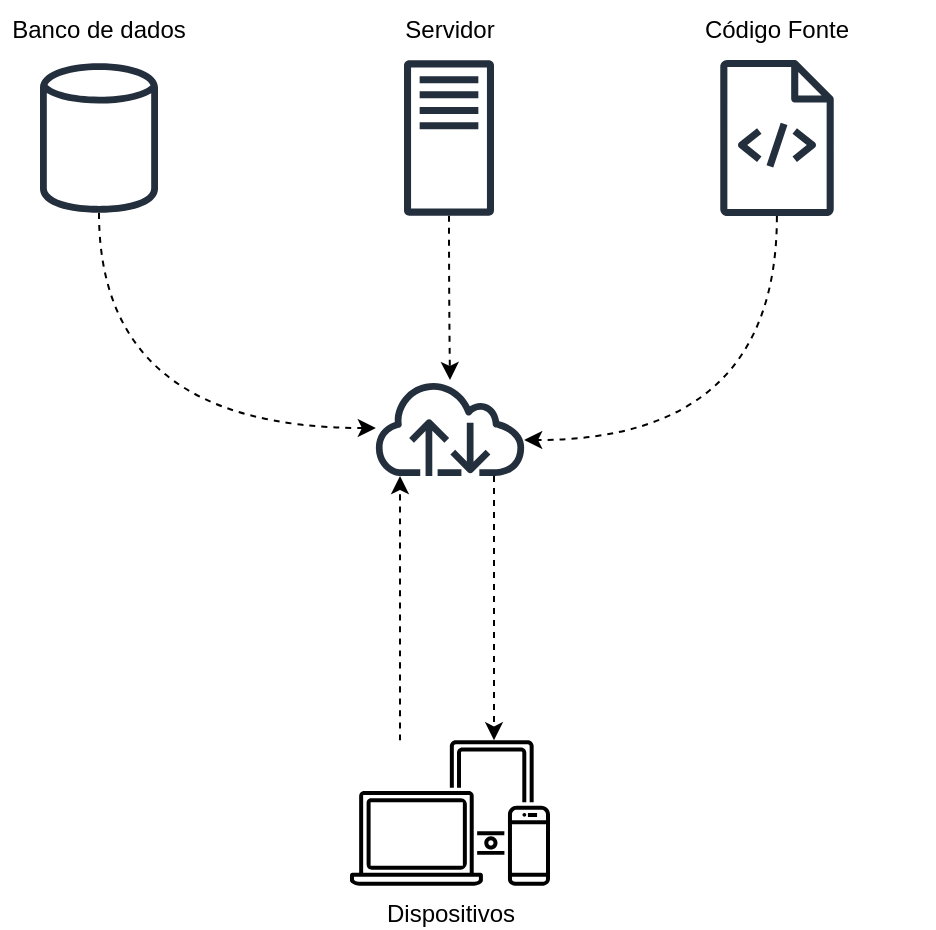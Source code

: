 <mxfile version="21.8.1" type="github">
  <diagram id="Ht1M8jgEwFfnCIfOTk4-" name="Page-1">
    <mxGraphModel dx="1155" dy="693" grid="1" gridSize="10" guides="1" tooltips="1" connect="1" arrows="1" fold="1" page="1" pageScale="1" pageWidth="1169" pageHeight="827" math="0" shadow="0">
      <root>
        <mxCell id="0" />
        <mxCell id="1" parent="0" />
        <mxCell id="JB2YJQ7nlF4_92oqd34S-10" style="edgeStyle=orthogonalEdgeStyle;rounded=0;orthogonalLoop=1;jettySize=auto;html=1;curved=1;dashed=1;" edge="1" parent="1" source="JB2YJQ7nlF4_92oqd34S-1" target="JB2YJQ7nlF4_92oqd34S-2">
          <mxGeometry relative="1" as="geometry">
            <Array as="points">
              <mxPoint x="560" y="530" />
              <mxPoint x="560" y="530" />
            </Array>
          </mxGeometry>
        </mxCell>
        <mxCell id="JB2YJQ7nlF4_92oqd34S-1" value="&lt;font color=&quot;#000000&quot;&gt;Dispositivos&lt;/font&gt;" style="sketch=0;outlineConnect=0;gradientColor=none;fontColor=#545B64;strokeColor=none;fillColor=#000000;dashed=0;verticalLabelPosition=bottom;verticalAlign=top;align=center;html=1;fontSize=12;fontStyle=0;aspect=fixed;shape=mxgraph.aws4.illustration_devices;pointerEvents=1" vertex="1" parent="1">
          <mxGeometry x="535" y="580" width="100" height="73" as="geometry" />
        </mxCell>
        <mxCell id="JB2YJQ7nlF4_92oqd34S-14" style="edgeStyle=orthogonalEdgeStyle;rounded=0;orthogonalLoop=1;jettySize=auto;html=1;dashed=1;" edge="1" parent="1">
          <mxGeometry relative="1" as="geometry">
            <mxPoint x="607" y="448" as="sourcePoint" />
            <mxPoint x="607" y="580.129" as="targetPoint" />
          </mxGeometry>
        </mxCell>
        <mxCell id="JB2YJQ7nlF4_92oqd34S-2" value="" style="sketch=0;outlineConnect=0;fontColor=#232F3E;gradientColor=none;fillColor=#232F3D;strokeColor=none;dashed=0;verticalLabelPosition=bottom;verticalAlign=top;align=center;html=1;fontSize=12;fontStyle=0;aspect=fixed;pointerEvents=1;shape=mxgraph.aws4.internet;" vertex="1" parent="1">
          <mxGeometry x="546" y="400" width="78" height="48" as="geometry" />
        </mxCell>
        <mxCell id="JB2YJQ7nlF4_92oqd34S-7" style="edgeStyle=orthogonalEdgeStyle;rounded=0;orthogonalLoop=1;jettySize=auto;html=1;curved=1;dashed=1;" edge="1" parent="1" source="JB2YJQ7nlF4_92oqd34S-3" target="JB2YJQ7nlF4_92oqd34S-2">
          <mxGeometry relative="1" as="geometry">
            <Array as="points">
              <mxPoint x="410" y="424" />
            </Array>
          </mxGeometry>
        </mxCell>
        <mxCell id="JB2YJQ7nlF4_92oqd34S-3" value="" style="sketch=0;outlineConnect=0;fontColor=#232F3E;gradientColor=none;fillColor=#232F3D;strokeColor=none;dashed=0;verticalLabelPosition=bottom;verticalAlign=top;align=center;html=1;fontSize=12;fontStyle=0;aspect=fixed;pointerEvents=1;shape=mxgraph.aws4.generic_database;" vertex="1" parent="1">
          <mxGeometry x="380" y="240" width="59" height="78" as="geometry" />
        </mxCell>
        <mxCell id="JB2YJQ7nlF4_92oqd34S-8" style="edgeStyle=orthogonalEdgeStyle;rounded=0;orthogonalLoop=1;jettySize=auto;html=1;curved=1;dashed=1;" edge="1" parent="1" source="JB2YJQ7nlF4_92oqd34S-4" target="JB2YJQ7nlF4_92oqd34S-2">
          <mxGeometry relative="1" as="geometry" />
        </mxCell>
        <mxCell id="JB2YJQ7nlF4_92oqd34S-4" value="" style="sketch=0;outlineConnect=0;fontColor=#232F3E;gradientColor=none;fillColor=#232F3D;strokeColor=none;dashed=0;verticalLabelPosition=bottom;verticalAlign=top;align=center;html=1;fontSize=12;fontStyle=0;aspect=fixed;pointerEvents=1;shape=mxgraph.aws4.traditional_server;" vertex="1" parent="1">
          <mxGeometry x="562" y="240" width="45" height="78" as="geometry" />
        </mxCell>
        <mxCell id="JB2YJQ7nlF4_92oqd34S-9" style="edgeStyle=orthogonalEdgeStyle;rounded=0;orthogonalLoop=1;jettySize=auto;html=1;curved=1;dashed=1;" edge="1" parent="1" source="JB2YJQ7nlF4_92oqd34S-5" target="JB2YJQ7nlF4_92oqd34S-2">
          <mxGeometry relative="1" as="geometry">
            <Array as="points">
              <mxPoint x="748" y="430" />
            </Array>
          </mxGeometry>
        </mxCell>
        <mxCell id="JB2YJQ7nlF4_92oqd34S-5" value="" style="sketch=0;outlineConnect=0;fontColor=#232F3E;gradientColor=none;fillColor=#232F3D;strokeColor=none;dashed=0;verticalLabelPosition=bottom;verticalAlign=top;align=center;html=1;fontSize=12;fontStyle=0;aspect=fixed;pointerEvents=1;shape=mxgraph.aws4.source_code;" vertex="1" parent="1">
          <mxGeometry x="720" y="240" width="57" height="78" as="geometry" />
        </mxCell>
        <mxCell id="JB2YJQ7nlF4_92oqd34S-15" value="Código Fonte" style="text;html=1;strokeColor=none;fillColor=none;align=center;verticalAlign=middle;whiteSpace=wrap;rounded=0;" vertex="1" parent="1">
          <mxGeometry x="670" y="210" width="157" height="30" as="geometry" />
        </mxCell>
        <mxCell id="JB2YJQ7nlF4_92oqd34S-16" value="Banco de dados" style="text;html=1;strokeColor=none;fillColor=none;align=center;verticalAlign=middle;whiteSpace=wrap;rounded=0;" vertex="1" parent="1">
          <mxGeometry x="360" y="210" width="99" height="30" as="geometry" />
        </mxCell>
        <mxCell id="JB2YJQ7nlF4_92oqd34S-17" value="Servidor" style="text;html=1;strokeColor=none;fillColor=none;align=center;verticalAlign=middle;whiteSpace=wrap;rounded=0;" vertex="1" parent="1">
          <mxGeometry x="555" y="210" width="60" height="30" as="geometry" />
        </mxCell>
      </root>
    </mxGraphModel>
  </diagram>
</mxfile>
